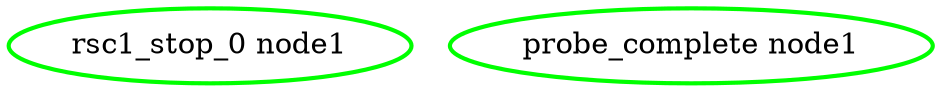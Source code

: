 digraph "g" {
	size = "30,30"
"rsc1_stop_0 node1" [ style=bold color="green" fontcolor="black" ]
"probe_complete node1" [ style=bold color="green" fontcolor="black" ]
}
